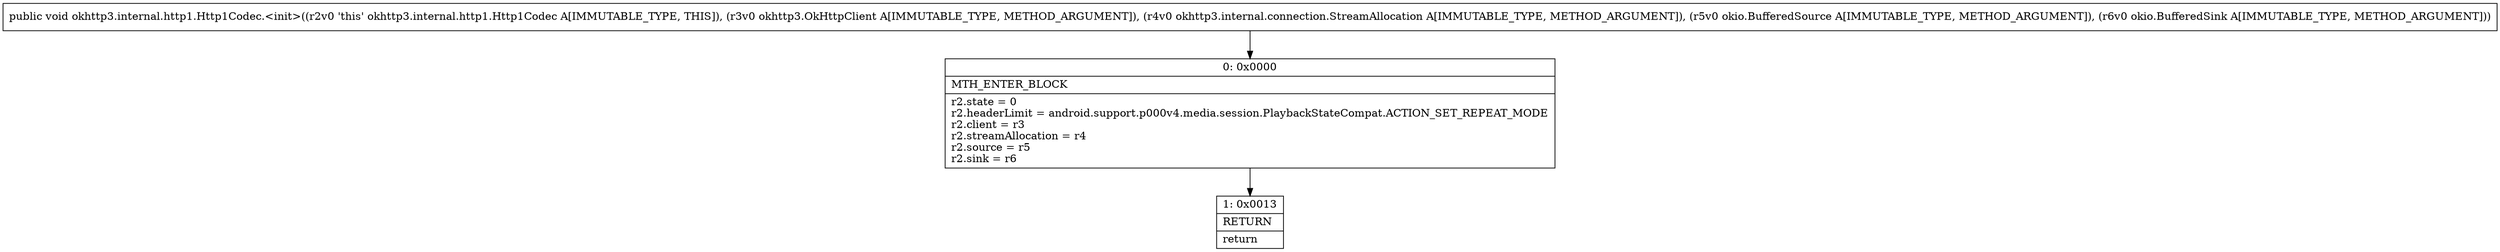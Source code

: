 digraph "CFG forokhttp3.internal.http1.Http1Codec.\<init\>(Lokhttp3\/OkHttpClient;Lokhttp3\/internal\/connection\/StreamAllocation;Lokio\/BufferedSource;Lokio\/BufferedSink;)V" {
Node_0 [shape=record,label="{0\:\ 0x0000|MTH_ENTER_BLOCK\l|r2.state = 0\lr2.headerLimit = android.support.p000v4.media.session.PlaybackStateCompat.ACTION_SET_REPEAT_MODE\lr2.client = r3\lr2.streamAllocation = r4\lr2.source = r5\lr2.sink = r6\l}"];
Node_1 [shape=record,label="{1\:\ 0x0013|RETURN\l|return\l}"];
MethodNode[shape=record,label="{public void okhttp3.internal.http1.Http1Codec.\<init\>((r2v0 'this' okhttp3.internal.http1.Http1Codec A[IMMUTABLE_TYPE, THIS]), (r3v0 okhttp3.OkHttpClient A[IMMUTABLE_TYPE, METHOD_ARGUMENT]), (r4v0 okhttp3.internal.connection.StreamAllocation A[IMMUTABLE_TYPE, METHOD_ARGUMENT]), (r5v0 okio.BufferedSource A[IMMUTABLE_TYPE, METHOD_ARGUMENT]), (r6v0 okio.BufferedSink A[IMMUTABLE_TYPE, METHOD_ARGUMENT])) }"];
MethodNode -> Node_0;
Node_0 -> Node_1;
}

